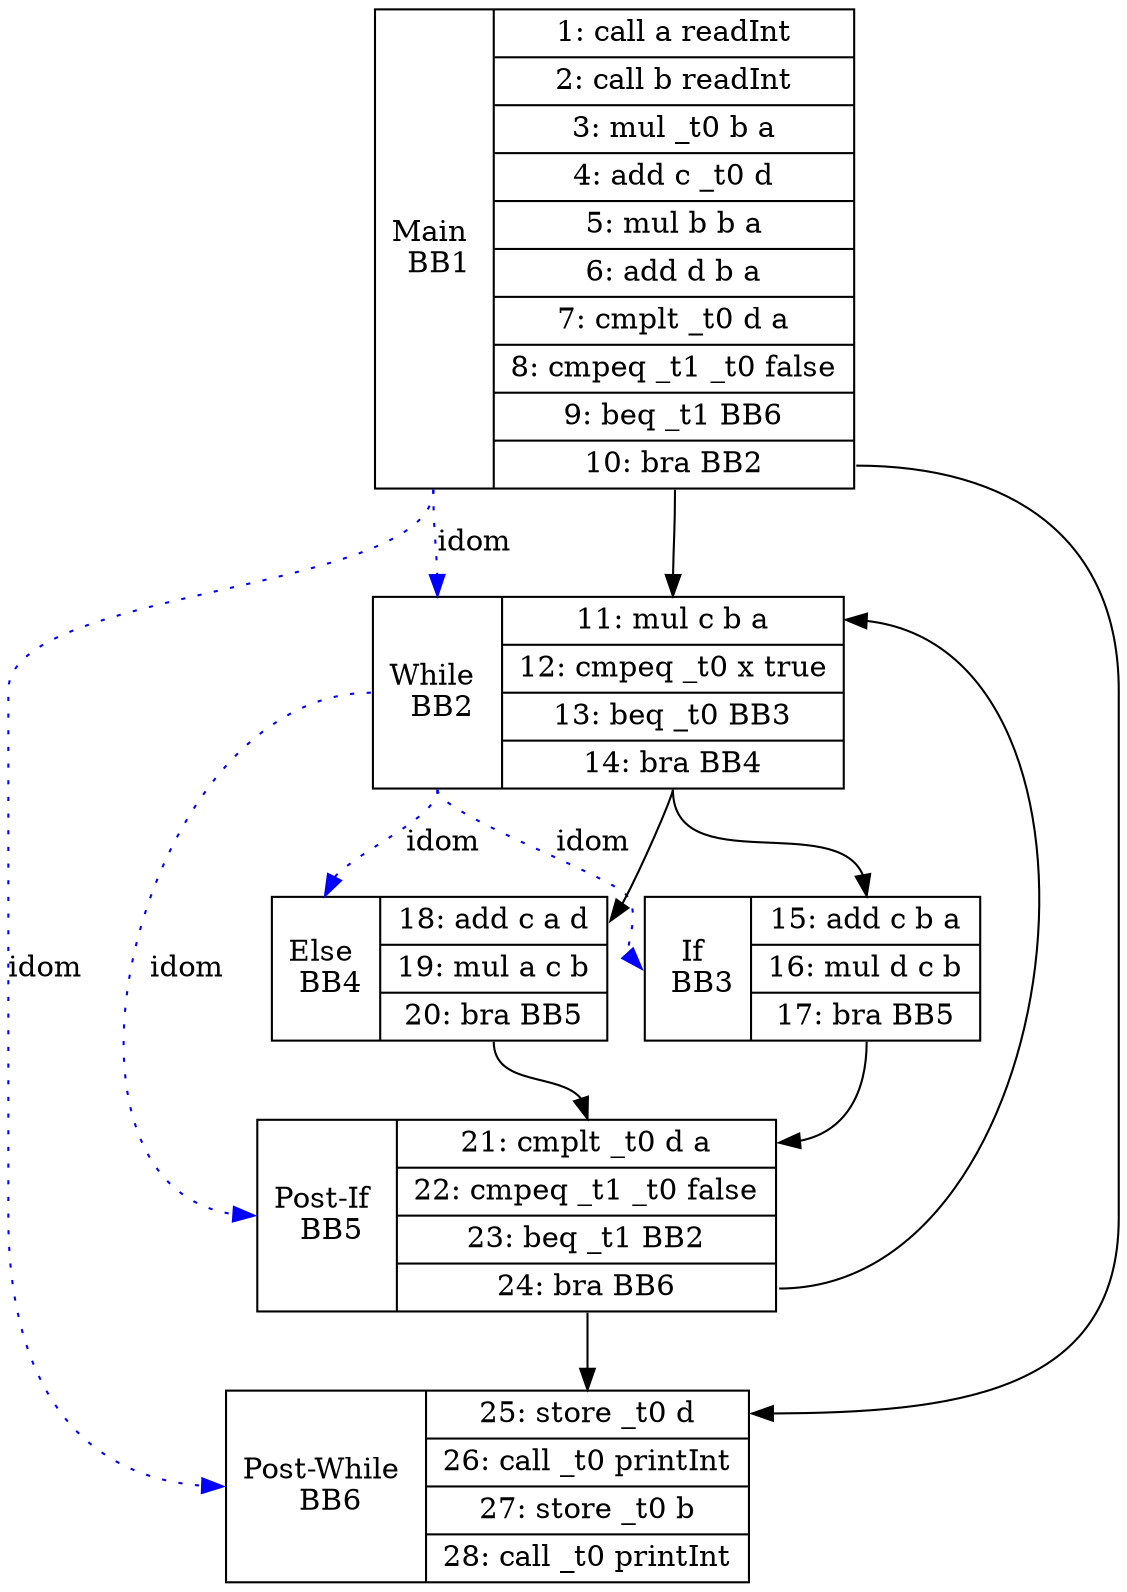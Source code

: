 digraph G {
bb1 [shape=record, label="<B> Main \n BB1 | {<entry>
	1: call a readInt 
|	2: call b readInt 
|	3: mul _t0 b a 
|	4: add c _t0 d 
|	5: mul b b a 
|	6: add d b a 
|	7: cmplt _t0 d a 
|	8: cmpeq _t1 _t0 false 
|	9: beq _t1 BB6 
|<exit>	10: bra BB2 
}"];
bb1:exit -> bb2:entry
bb1:exit -> bb6:entry
bb2 [shape=record, label="<B> While \n BB2 | {<entry>
	11: mul c b a 
|	12: cmpeq _t0 x true 
|	13: beq _t0 BB3 
|<exit>	14: bra BB4 
}"];
bb2:exit -> bb3:entry
bb2:exit -> bb4:entry
bb1:B -> bb2:B [style=dotted, color=blue, label=idom];
bb6 [shape=record, label="<B> Post-While \n BB6 | {<entry>
	25: store _t0 d 
|	26: call _t0 printInt 
|	27: store _t0 b 
|<exit>	28: call _t0 printInt 
}"];
bb1:B -> bb6:B [style=dotted, color=blue, label=idom];
bb3 [shape=record, label="<B> If \n BB3 | {<entry>
	15: add c b a 
|	16: mul d c b 
|<exit>	17: bra BB5 
}"];
bb3:exit -> bb5:entry
bb2:B -> bb3:B [style=dotted, color=blue, label=idom];
bb4 [shape=record, label="<B> Else \n BB4 | {<entry>
	18: add c a d 
|	19: mul a c b 
|<exit>	20: bra BB5 
}"];
bb4:exit -> bb5:entry
bb2:B -> bb4:B [style=dotted, color=blue, label=idom];
bb5 [shape=record, label="<B> Post-If \n BB5 | {<entry>
	21: cmplt _t0 d a 
|	22: cmpeq _t1 _t0 false 
|	23: beq _t1 BB2 
|<exit>	24: bra BB6 
}"];
bb5:exit -> bb2:entry
bb5:exit -> bb6:entry
bb2:B -> bb5:B [style=dotted, color=blue, label=idom];
}
